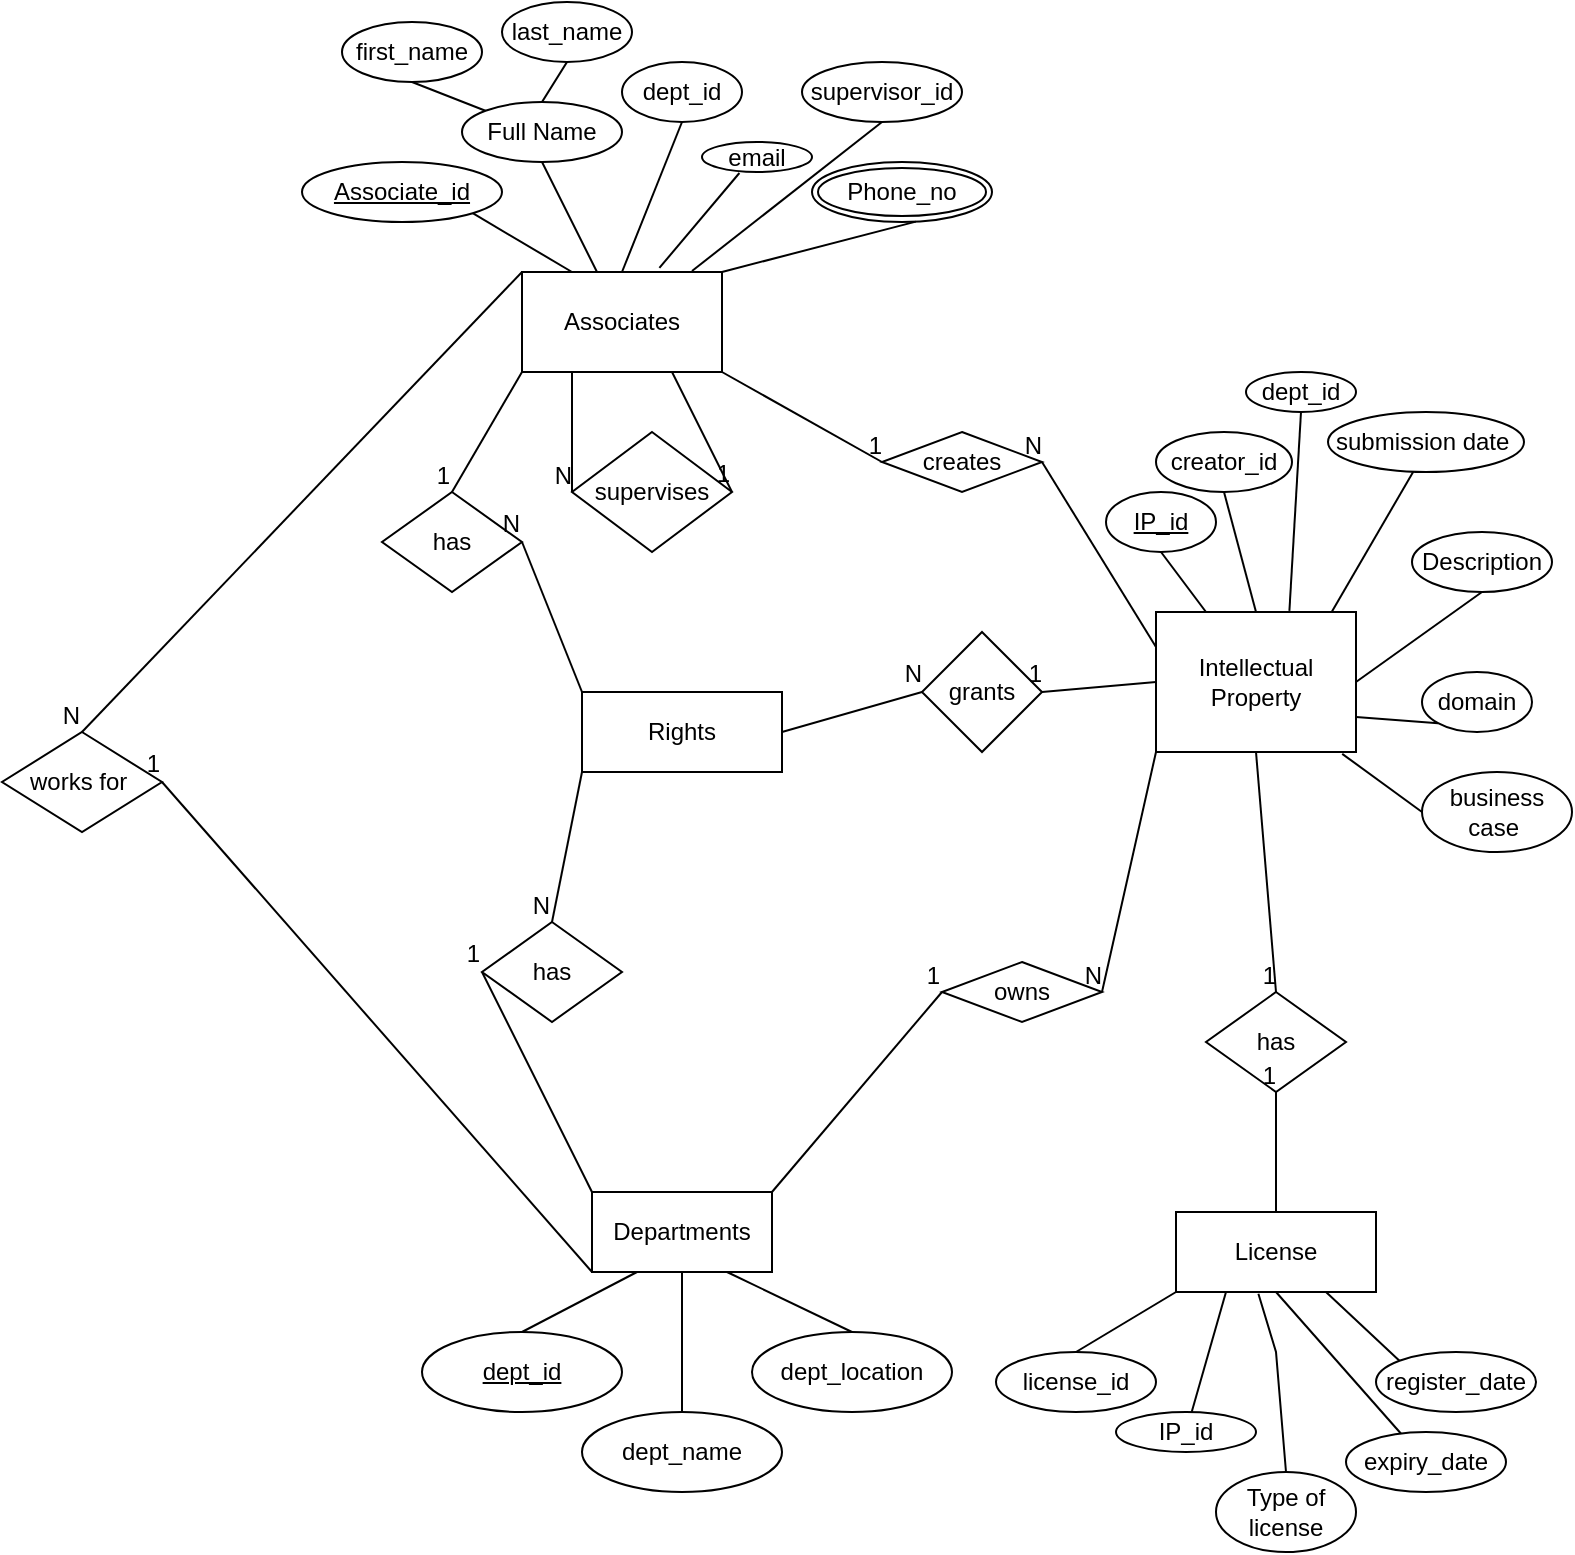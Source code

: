 <mxfile version="20.3.7" type="github">
  <diagram id="R2lEEEUBdFMjLlhIrx00" name="Page-1">
    <mxGraphModel dx="994" dy="547" grid="1" gridSize="10" guides="1" tooltips="1" connect="1" arrows="1" fold="1" page="1" pageScale="1" pageWidth="850" pageHeight="1100" math="0" shadow="0" extFonts="Permanent Marker^https://fonts.googleapis.com/css?family=Permanent+Marker">
      <root>
        <mxCell id="0" />
        <mxCell id="1" parent="0" />
        <mxCell id="IFaDQ5PGdzeJOcfDwAV1-2" value="Intellectual Property" style="whiteSpace=wrap;html=1;align=center;" vertex="1" parent="1">
          <mxGeometry x="592" y="320" width="100" height="70" as="geometry" />
        </mxCell>
        <mxCell id="IFaDQ5PGdzeJOcfDwAV1-3" value="Associates" style="whiteSpace=wrap;html=1;align=center;" vertex="1" parent="1">
          <mxGeometry x="275" y="150" width="100" height="50" as="geometry" />
        </mxCell>
        <mxCell id="IFaDQ5PGdzeJOcfDwAV1-4" value="Departments" style="whiteSpace=wrap;html=1;align=center;" vertex="1" parent="1">
          <mxGeometry x="310" y="610" width="90" height="40" as="geometry" />
        </mxCell>
        <mxCell id="IFaDQ5PGdzeJOcfDwAV1-10" value="creates" style="shape=rhombus;perimeter=rhombusPerimeter;whiteSpace=wrap;html=1;align=center;" vertex="1" parent="1">
          <mxGeometry x="455" y="230" width="80" height="30" as="geometry" />
        </mxCell>
        <mxCell id="IFaDQ5PGdzeJOcfDwAV1-14" value="" style="endArrow=none;html=1;rounded=0;exitX=0;exitY=0.25;exitDx=0;exitDy=0;entryX=1;entryY=0.5;entryDx=0;entryDy=0;" edge="1" parent="1" source="IFaDQ5PGdzeJOcfDwAV1-2" target="IFaDQ5PGdzeJOcfDwAV1-10">
          <mxGeometry relative="1" as="geometry">
            <mxPoint x="365" y="200" as="sourcePoint" />
            <mxPoint x="575" y="270" as="targetPoint" />
            <Array as="points" />
          </mxGeometry>
        </mxCell>
        <mxCell id="IFaDQ5PGdzeJOcfDwAV1-15" value="N" style="resizable=0;html=1;align=right;verticalAlign=bottom;" connectable="0" vertex="1" parent="IFaDQ5PGdzeJOcfDwAV1-14">
          <mxGeometry x="1" relative="1" as="geometry" />
        </mxCell>
        <mxCell id="IFaDQ5PGdzeJOcfDwAV1-16" value="" style="endArrow=none;html=1;rounded=0;exitX=1;exitY=1;exitDx=0;exitDy=0;entryX=0;entryY=0.5;entryDx=0;entryDy=0;" edge="1" parent="1" source="IFaDQ5PGdzeJOcfDwAV1-3" target="IFaDQ5PGdzeJOcfDwAV1-10">
          <mxGeometry relative="1" as="geometry">
            <mxPoint x="305" y="380" as="sourcePoint" />
            <mxPoint x="465" y="380" as="targetPoint" />
          </mxGeometry>
        </mxCell>
        <mxCell id="IFaDQ5PGdzeJOcfDwAV1-17" value="1" style="resizable=0;html=1;align=right;verticalAlign=bottom;" connectable="0" vertex="1" parent="IFaDQ5PGdzeJOcfDwAV1-16">
          <mxGeometry x="1" relative="1" as="geometry" />
        </mxCell>
        <mxCell id="IFaDQ5PGdzeJOcfDwAV1-26" value="works for&amp;nbsp;" style="shape=rhombus;perimeter=rhombusPerimeter;whiteSpace=wrap;html=1;align=center;" vertex="1" parent="1">
          <mxGeometry x="15" y="380" width="80" height="50" as="geometry" />
        </mxCell>
        <mxCell id="IFaDQ5PGdzeJOcfDwAV1-27" value="License" style="whiteSpace=wrap;html=1;align=center;" vertex="1" parent="1">
          <mxGeometry x="602" y="620" width="100" height="40" as="geometry" />
        </mxCell>
        <mxCell id="IFaDQ5PGdzeJOcfDwAV1-28" value="has" style="shape=rhombus;perimeter=rhombusPerimeter;whiteSpace=wrap;html=1;align=center;" vertex="1" parent="1">
          <mxGeometry x="205" y="260" width="70" height="50" as="geometry" />
        </mxCell>
        <mxCell id="IFaDQ5PGdzeJOcfDwAV1-29" value="supervises" style="shape=rhombus;perimeter=rhombusPerimeter;whiteSpace=wrap;html=1;align=center;" vertex="1" parent="1">
          <mxGeometry x="300" y="230" width="80" height="60" as="geometry" />
        </mxCell>
        <mxCell id="IFaDQ5PGdzeJOcfDwAV1-30" value="Rights" style="whiteSpace=wrap;html=1;align=center;" vertex="1" parent="1">
          <mxGeometry x="305" y="360" width="100" height="40" as="geometry" />
        </mxCell>
        <mxCell id="IFaDQ5PGdzeJOcfDwAV1-32" value="has" style="shape=rhombus;perimeter=rhombusPerimeter;whiteSpace=wrap;html=1;align=center;" vertex="1" parent="1">
          <mxGeometry x="255" y="475" width="70" height="50" as="geometry" />
        </mxCell>
        <mxCell id="IFaDQ5PGdzeJOcfDwAV1-33" value="has" style="shape=rhombus;perimeter=rhombusPerimeter;whiteSpace=wrap;html=1;align=center;" vertex="1" parent="1">
          <mxGeometry x="617" y="510" width="70" height="50" as="geometry" />
        </mxCell>
        <mxCell id="IFaDQ5PGdzeJOcfDwAV1-34" value="owns" style="shape=rhombus;perimeter=rhombusPerimeter;whiteSpace=wrap;html=1;align=center;" vertex="1" parent="1">
          <mxGeometry x="485" y="495" width="80" height="30" as="geometry" />
        </mxCell>
        <mxCell id="IFaDQ5PGdzeJOcfDwAV1-35" value="" style="endArrow=none;html=1;rounded=0;exitX=0;exitY=0;exitDx=0;exitDy=0;entryX=0.5;entryY=0;entryDx=0;entryDy=0;" edge="1" parent="1" source="IFaDQ5PGdzeJOcfDwAV1-3" target="IFaDQ5PGdzeJOcfDwAV1-26">
          <mxGeometry relative="1" as="geometry">
            <mxPoint x="25" y="290" as="sourcePoint" />
            <mxPoint x="105" y="120" as="targetPoint" />
          </mxGeometry>
        </mxCell>
        <mxCell id="IFaDQ5PGdzeJOcfDwAV1-36" value="N" style="resizable=0;html=1;align=right;verticalAlign=bottom;" connectable="0" vertex="1" parent="IFaDQ5PGdzeJOcfDwAV1-35">
          <mxGeometry x="1" relative="1" as="geometry" />
        </mxCell>
        <mxCell id="IFaDQ5PGdzeJOcfDwAV1-37" value="" style="endArrow=none;html=1;rounded=0;exitX=0;exitY=1;exitDx=0;exitDy=0;entryX=1;entryY=0.5;entryDx=0;entryDy=0;" edge="1" parent="1" source="IFaDQ5PGdzeJOcfDwAV1-4" target="IFaDQ5PGdzeJOcfDwAV1-26">
          <mxGeometry relative="1" as="geometry">
            <mxPoint x="15" y="510" as="sourcePoint" />
            <mxPoint x="95" y="620" as="targetPoint" />
          </mxGeometry>
        </mxCell>
        <mxCell id="IFaDQ5PGdzeJOcfDwAV1-38" value="1" style="resizable=0;html=1;align=right;verticalAlign=bottom;" connectable="0" vertex="1" parent="IFaDQ5PGdzeJOcfDwAV1-37">
          <mxGeometry x="1" relative="1" as="geometry" />
        </mxCell>
        <mxCell id="IFaDQ5PGdzeJOcfDwAV1-41" value="" style="endArrow=none;html=1;rounded=0;entryX=0;entryY=0.5;entryDx=0;entryDy=0;exitX=1;exitY=0;exitDx=0;exitDy=0;" edge="1" parent="1" source="IFaDQ5PGdzeJOcfDwAV1-4" target="IFaDQ5PGdzeJOcfDwAV1-34">
          <mxGeometry relative="1" as="geometry">
            <mxPoint x="495" y="610" as="sourcePoint" />
            <mxPoint x="385" y="680" as="targetPoint" />
            <Array as="points" />
          </mxGeometry>
        </mxCell>
        <mxCell id="IFaDQ5PGdzeJOcfDwAV1-42" value="1" style="resizable=0;html=1;align=right;verticalAlign=bottom;" connectable="0" vertex="1" parent="IFaDQ5PGdzeJOcfDwAV1-41">
          <mxGeometry x="1" relative="1" as="geometry" />
        </mxCell>
        <mxCell id="IFaDQ5PGdzeJOcfDwAV1-39" value="" style="endArrow=none;html=1;rounded=0;exitX=0;exitY=1;exitDx=0;exitDy=0;entryX=1;entryY=0.5;entryDx=0;entryDy=0;" edge="1" parent="1" source="IFaDQ5PGdzeJOcfDwAV1-2" target="IFaDQ5PGdzeJOcfDwAV1-34">
          <mxGeometry relative="1" as="geometry">
            <mxPoint x="585" y="460" as="sourcePoint" />
            <mxPoint x="695" y="440" as="targetPoint" />
          </mxGeometry>
        </mxCell>
        <mxCell id="IFaDQ5PGdzeJOcfDwAV1-40" value="N" style="resizable=0;html=1;align=right;verticalAlign=bottom;" connectable="0" vertex="1" parent="IFaDQ5PGdzeJOcfDwAV1-39">
          <mxGeometry x="1" relative="1" as="geometry" />
        </mxCell>
        <mxCell id="IFaDQ5PGdzeJOcfDwAV1-44" value="grants" style="shape=rhombus;perimeter=rhombusPerimeter;whiteSpace=wrap;html=1;align=center;" vertex="1" parent="1">
          <mxGeometry x="475" y="330" width="60" height="60" as="geometry" />
        </mxCell>
        <mxCell id="IFaDQ5PGdzeJOcfDwAV1-45" value="" style="endArrow=none;html=1;rounded=0;exitX=0;exitY=0.5;exitDx=0;exitDy=0;entryX=1;entryY=0.5;entryDx=0;entryDy=0;" edge="1" parent="1" source="IFaDQ5PGdzeJOcfDwAV1-2" target="IFaDQ5PGdzeJOcfDwAV1-44">
          <mxGeometry relative="1" as="geometry">
            <mxPoint x="415" y="300" as="sourcePoint" />
            <mxPoint x="605" y="370" as="targetPoint" />
            <Array as="points" />
          </mxGeometry>
        </mxCell>
        <mxCell id="IFaDQ5PGdzeJOcfDwAV1-46" value="1" style="resizable=0;html=1;align=right;verticalAlign=bottom;" connectable="0" vertex="1" parent="IFaDQ5PGdzeJOcfDwAV1-45">
          <mxGeometry x="1" relative="1" as="geometry" />
        </mxCell>
        <mxCell id="IFaDQ5PGdzeJOcfDwAV1-47" value="" style="endArrow=none;html=1;rounded=0;entryX=0;entryY=0.5;entryDx=0;entryDy=0;exitX=1;exitY=0.5;exitDx=0;exitDy=0;" edge="1" parent="1" source="IFaDQ5PGdzeJOcfDwAV1-30" target="IFaDQ5PGdzeJOcfDwAV1-44">
          <mxGeometry relative="1" as="geometry">
            <mxPoint x="435" y="260" as="sourcePoint" />
            <mxPoint x="435" y="400" as="targetPoint" />
            <Array as="points" />
          </mxGeometry>
        </mxCell>
        <mxCell id="IFaDQ5PGdzeJOcfDwAV1-48" value="N" style="resizable=0;html=1;align=right;verticalAlign=bottom;" connectable="0" vertex="1" parent="IFaDQ5PGdzeJOcfDwAV1-47">
          <mxGeometry x="1" relative="1" as="geometry" />
        </mxCell>
        <mxCell id="IFaDQ5PGdzeJOcfDwAV1-49" value="" style="endArrow=none;html=1;rounded=0;entryX=0.5;entryY=0;entryDx=0;entryDy=0;exitX=0;exitY=1;exitDx=0;exitDy=0;" edge="1" parent="1" source="IFaDQ5PGdzeJOcfDwAV1-3" target="IFaDQ5PGdzeJOcfDwAV1-28">
          <mxGeometry relative="1" as="geometry">
            <mxPoint x="375" y="210" as="sourcePoint" />
            <mxPoint x="295" y="170" as="targetPoint" />
          </mxGeometry>
        </mxCell>
        <mxCell id="IFaDQ5PGdzeJOcfDwAV1-50" value="1" style="resizable=0;html=1;align=right;verticalAlign=bottom;" connectable="0" vertex="1" parent="IFaDQ5PGdzeJOcfDwAV1-49">
          <mxGeometry x="1" relative="1" as="geometry" />
        </mxCell>
        <mxCell id="IFaDQ5PGdzeJOcfDwAV1-53" value="" style="endArrow=none;html=1;rounded=0;exitX=0;exitY=0;exitDx=0;exitDy=0;entryX=0;entryY=0.5;entryDx=0;entryDy=0;" edge="1" parent="1" source="IFaDQ5PGdzeJOcfDwAV1-4" target="IFaDQ5PGdzeJOcfDwAV1-32">
          <mxGeometry relative="1" as="geometry">
            <mxPoint x="325" y="620" as="sourcePoint" />
            <mxPoint x="355" y="620" as="targetPoint" />
            <Array as="points" />
          </mxGeometry>
        </mxCell>
        <mxCell id="IFaDQ5PGdzeJOcfDwAV1-54" value="1" style="resizable=0;html=1;align=right;verticalAlign=bottom;" connectable="0" vertex="1" parent="IFaDQ5PGdzeJOcfDwAV1-53">
          <mxGeometry x="1" relative="1" as="geometry" />
        </mxCell>
        <mxCell id="IFaDQ5PGdzeJOcfDwAV1-56" value="" style="endArrow=none;html=1;rounded=0;exitX=0;exitY=1;exitDx=0;exitDy=0;entryX=0.5;entryY=0;entryDx=0;entryDy=0;" edge="1" parent="1" source="IFaDQ5PGdzeJOcfDwAV1-30" target="IFaDQ5PGdzeJOcfDwAV1-32">
          <mxGeometry relative="1" as="geometry">
            <mxPoint x="405" y="490" as="sourcePoint" />
            <mxPoint x="245" y="430" as="targetPoint" />
          </mxGeometry>
        </mxCell>
        <mxCell id="IFaDQ5PGdzeJOcfDwAV1-57" value="N" style="resizable=0;html=1;align=right;verticalAlign=bottom;" connectable="0" vertex="1" parent="IFaDQ5PGdzeJOcfDwAV1-56">
          <mxGeometry x="1" relative="1" as="geometry" />
        </mxCell>
        <mxCell id="IFaDQ5PGdzeJOcfDwAV1-58" value="" style="endArrow=none;html=1;rounded=0;exitX=0;exitY=0;exitDx=0;exitDy=0;entryX=1;entryY=0.5;entryDx=0;entryDy=0;" edge="1" parent="1" source="IFaDQ5PGdzeJOcfDwAV1-30" target="IFaDQ5PGdzeJOcfDwAV1-28">
          <mxGeometry relative="1" as="geometry">
            <mxPoint x="155" y="320" as="sourcePoint" />
            <mxPoint x="365" y="310" as="targetPoint" />
          </mxGeometry>
        </mxCell>
        <mxCell id="IFaDQ5PGdzeJOcfDwAV1-59" value="N" style="resizable=0;html=1;align=right;verticalAlign=bottom;" connectable="0" vertex="1" parent="IFaDQ5PGdzeJOcfDwAV1-58">
          <mxGeometry x="1" relative="1" as="geometry" />
        </mxCell>
        <mxCell id="IFaDQ5PGdzeJOcfDwAV1-69" value="" style="endArrow=none;html=1;rounded=0;entryX=0;entryY=0.5;entryDx=0;entryDy=0;exitX=0.25;exitY=1;exitDx=0;exitDy=0;" edge="1" parent="1" source="IFaDQ5PGdzeJOcfDwAV1-3" target="IFaDQ5PGdzeJOcfDwAV1-29">
          <mxGeometry relative="1" as="geometry">
            <mxPoint x="425" y="220" as="sourcePoint" />
            <mxPoint x="475" y="250" as="targetPoint" />
          </mxGeometry>
        </mxCell>
        <mxCell id="IFaDQ5PGdzeJOcfDwAV1-70" value="N" style="resizable=0;html=1;align=right;verticalAlign=bottom;" connectable="0" vertex="1" parent="IFaDQ5PGdzeJOcfDwAV1-69">
          <mxGeometry x="1" relative="1" as="geometry" />
        </mxCell>
        <mxCell id="IFaDQ5PGdzeJOcfDwAV1-71" value="" style="endArrow=none;html=1;rounded=0;exitX=0.75;exitY=1;exitDx=0;exitDy=0;entryX=1;entryY=0.5;entryDx=0;entryDy=0;" edge="1" parent="1" source="IFaDQ5PGdzeJOcfDwAV1-3" target="IFaDQ5PGdzeJOcfDwAV1-29">
          <mxGeometry relative="1" as="geometry">
            <mxPoint x="390" y="220" as="sourcePoint" />
            <mxPoint x="550" y="220" as="targetPoint" />
          </mxGeometry>
        </mxCell>
        <mxCell id="IFaDQ5PGdzeJOcfDwAV1-72" value="1" style="resizable=0;html=1;align=right;verticalAlign=bottom;" connectable="0" vertex="1" parent="IFaDQ5PGdzeJOcfDwAV1-71">
          <mxGeometry x="1" relative="1" as="geometry" />
        </mxCell>
        <mxCell id="IFaDQ5PGdzeJOcfDwAV1-74" value="" style="endArrow=none;html=1;rounded=0;exitX=0.5;exitY=1;exitDx=0;exitDy=0;entryX=0.5;entryY=0;entryDx=0;entryDy=0;" edge="1" parent="1" source="IFaDQ5PGdzeJOcfDwAV1-2" target="IFaDQ5PGdzeJOcfDwAV1-33">
          <mxGeometry relative="1" as="geometry">
            <mxPoint x="645" y="470" as="sourcePoint" />
            <mxPoint x="805" y="470" as="targetPoint" />
          </mxGeometry>
        </mxCell>
        <mxCell id="IFaDQ5PGdzeJOcfDwAV1-75" value="1" style="resizable=0;html=1;align=right;verticalAlign=bottom;" connectable="0" vertex="1" parent="IFaDQ5PGdzeJOcfDwAV1-74">
          <mxGeometry x="1" relative="1" as="geometry" />
        </mxCell>
        <mxCell id="IFaDQ5PGdzeJOcfDwAV1-76" value="" style="endArrow=none;html=1;rounded=0;entryX=0.5;entryY=1;entryDx=0;entryDy=0;exitX=0.5;exitY=0;exitDx=0;exitDy=0;" edge="1" parent="1" source="IFaDQ5PGdzeJOcfDwAV1-27" target="IFaDQ5PGdzeJOcfDwAV1-33">
          <mxGeometry relative="1" as="geometry">
            <mxPoint x="505" y="620" as="sourcePoint" />
            <mxPoint x="665" y="620" as="targetPoint" />
          </mxGeometry>
        </mxCell>
        <mxCell id="IFaDQ5PGdzeJOcfDwAV1-77" value="1" style="resizable=0;html=1;align=right;verticalAlign=bottom;" connectable="0" vertex="1" parent="IFaDQ5PGdzeJOcfDwAV1-76">
          <mxGeometry x="1" relative="1" as="geometry" />
        </mxCell>
        <mxCell id="IFaDQ5PGdzeJOcfDwAV1-78" value="Associate_id" style="ellipse;whiteSpace=wrap;html=1;align=center;fontStyle=4;" vertex="1" parent="1">
          <mxGeometry x="165" y="95" width="100" height="30" as="geometry" />
        </mxCell>
        <mxCell id="IFaDQ5PGdzeJOcfDwAV1-81" value="" style="endArrow=none;html=1;rounded=0;exitX=1;exitY=1;exitDx=0;exitDy=0;entryX=0.25;entryY=0;entryDx=0;entryDy=0;" edge="1" parent="1" source="IFaDQ5PGdzeJOcfDwAV1-78" target="IFaDQ5PGdzeJOcfDwAV1-3">
          <mxGeometry relative="1" as="geometry">
            <mxPoint x="300" y="90" as="sourcePoint" />
            <mxPoint x="305" y="130" as="targetPoint" />
          </mxGeometry>
        </mxCell>
        <mxCell id="IFaDQ5PGdzeJOcfDwAV1-83" value="Phone_no" style="ellipse;shape=doubleEllipse;margin=3;whiteSpace=wrap;html=1;align=center;" vertex="1" parent="1">
          <mxGeometry x="420" y="95" width="90" height="30" as="geometry" />
        </mxCell>
        <mxCell id="IFaDQ5PGdzeJOcfDwAV1-84" value="" style="endArrow=none;html=1;rounded=0;entryX=0.577;entryY=0.994;entryDx=0;entryDy=0;entryPerimeter=0;exitX=1;exitY=0;exitDx=0;exitDy=0;" edge="1" parent="1" source="IFaDQ5PGdzeJOcfDwAV1-3" target="IFaDQ5PGdzeJOcfDwAV1-83">
          <mxGeometry relative="1" as="geometry">
            <mxPoint x="300" y="110" as="sourcePoint" />
            <mxPoint x="460" y="110" as="targetPoint" />
          </mxGeometry>
        </mxCell>
        <mxCell id="IFaDQ5PGdzeJOcfDwAV1-85" value="Full Name" style="ellipse;whiteSpace=wrap;html=1;align=center;" vertex="1" parent="1">
          <mxGeometry x="245" y="65" width="80" height="30" as="geometry" />
        </mxCell>
        <mxCell id="IFaDQ5PGdzeJOcfDwAV1-87" value="" style="endArrow=none;html=1;rounded=0;entryX=0.5;entryY=1;entryDx=0;entryDy=0;" edge="1" parent="1" source="IFaDQ5PGdzeJOcfDwAV1-3" target="IFaDQ5PGdzeJOcfDwAV1-85">
          <mxGeometry relative="1" as="geometry">
            <mxPoint x="315" y="270" as="sourcePoint" />
            <mxPoint x="475" y="270" as="targetPoint" />
          </mxGeometry>
        </mxCell>
        <mxCell id="IFaDQ5PGdzeJOcfDwAV1-88" value="last_name" style="ellipse;whiteSpace=wrap;html=1;align=center;" vertex="1" parent="1">
          <mxGeometry x="265" y="15" width="65" height="30" as="geometry" />
        </mxCell>
        <mxCell id="IFaDQ5PGdzeJOcfDwAV1-89" value="first_name" style="ellipse;whiteSpace=wrap;html=1;align=center;" vertex="1" parent="1">
          <mxGeometry x="185" y="25" width="70" height="30" as="geometry" />
        </mxCell>
        <mxCell id="IFaDQ5PGdzeJOcfDwAV1-90" value="" style="endArrow=none;html=1;rounded=0;entryX=0.5;entryY=1;entryDx=0;entryDy=0;exitX=0.5;exitY=0;exitDx=0;exitDy=0;" edge="1" parent="1" source="IFaDQ5PGdzeJOcfDwAV1-85" target="IFaDQ5PGdzeJOcfDwAV1-88">
          <mxGeometry relative="1" as="geometry">
            <mxPoint x="315" y="275" as="sourcePoint" />
            <mxPoint x="475" y="275" as="targetPoint" />
          </mxGeometry>
        </mxCell>
        <mxCell id="IFaDQ5PGdzeJOcfDwAV1-91" value="" style="endArrow=none;html=1;rounded=0;entryX=0;entryY=0;entryDx=0;entryDy=0;exitX=0.5;exitY=1;exitDx=0;exitDy=0;" edge="1" parent="1" source="IFaDQ5PGdzeJOcfDwAV1-89" target="IFaDQ5PGdzeJOcfDwAV1-85">
          <mxGeometry relative="1" as="geometry">
            <mxPoint x="35" y="65" as="sourcePoint" />
            <mxPoint x="195" y="65" as="targetPoint" />
          </mxGeometry>
        </mxCell>
        <mxCell id="IFaDQ5PGdzeJOcfDwAV1-92" style="edgeStyle=none;rounded=0;orthogonalLoop=1;jettySize=auto;html=1;exitX=0.5;exitY=0;exitDx=0;exitDy=0;" edge="1" parent="1">
          <mxGeometry relative="1" as="geometry">
            <mxPoint x="215" y="100" as="sourcePoint" />
            <mxPoint x="215" y="100" as="targetPoint" />
          </mxGeometry>
        </mxCell>
        <mxCell id="IFaDQ5PGdzeJOcfDwAV1-93" value="dept_id" style="ellipse;whiteSpace=wrap;html=1;align=center;" vertex="1" parent="1">
          <mxGeometry x="325" y="45" width="60" height="30" as="geometry" />
        </mxCell>
        <mxCell id="IFaDQ5PGdzeJOcfDwAV1-95" value="" style="endArrow=none;html=1;rounded=0;entryX=0.5;entryY=1;entryDx=0;entryDy=0;exitX=0.5;exitY=0;exitDx=0;exitDy=0;" edge="1" parent="1" source="IFaDQ5PGdzeJOcfDwAV1-3" target="IFaDQ5PGdzeJOcfDwAV1-93">
          <mxGeometry relative="1" as="geometry">
            <mxPoint x="325" y="115" as="sourcePoint" />
            <mxPoint x="405" y="115" as="targetPoint" />
            <Array as="points" />
          </mxGeometry>
        </mxCell>
        <mxCell id="IFaDQ5PGdzeJOcfDwAV1-96" value="email" style="ellipse;whiteSpace=wrap;html=1;align=center;" vertex="1" parent="1">
          <mxGeometry x="365" y="85" width="55" height="15" as="geometry" />
        </mxCell>
        <mxCell id="IFaDQ5PGdzeJOcfDwAV1-97" value="" style="endArrow=none;html=1;rounded=0;exitX=0.687;exitY=-0.041;exitDx=0;exitDy=0;exitPerimeter=0;entryX=0.34;entryY=1.033;entryDx=0;entryDy=0;entryPerimeter=0;" edge="1" parent="1" source="IFaDQ5PGdzeJOcfDwAV1-3" target="IFaDQ5PGdzeJOcfDwAV1-96">
          <mxGeometry relative="1" as="geometry">
            <mxPoint x="395" y="74.5" as="sourcePoint" />
            <mxPoint x="555" y="74.5" as="targetPoint" />
          </mxGeometry>
        </mxCell>
        <mxCell id="IFaDQ5PGdzeJOcfDwAV1-99" value="supervisor_id" style="ellipse;whiteSpace=wrap;html=1;align=center;" vertex="1" parent="1">
          <mxGeometry x="415" y="45" width="80" height="30" as="geometry" />
        </mxCell>
        <mxCell id="IFaDQ5PGdzeJOcfDwAV1-100" value="" style="endArrow=none;html=1;rounded=0;exitX=0.85;exitY=-0.01;exitDx=0;exitDy=0;exitPerimeter=0;entryX=0.5;entryY=1;entryDx=0;entryDy=0;" edge="1" parent="1" source="IFaDQ5PGdzeJOcfDwAV1-3" target="IFaDQ5PGdzeJOcfDwAV1-99">
          <mxGeometry relative="1" as="geometry">
            <mxPoint x="485" y="60" as="sourcePoint" />
            <mxPoint x="645" y="60" as="targetPoint" />
          </mxGeometry>
        </mxCell>
        <mxCell id="IFaDQ5PGdzeJOcfDwAV1-104" value="dept_location" style="ellipse;whiteSpace=wrap;html=1;align=center;" vertex="1" parent="1">
          <mxGeometry x="390" y="680" width="100" height="40" as="geometry" />
        </mxCell>
        <mxCell id="IFaDQ5PGdzeJOcfDwAV1-105" value="dept_name" style="ellipse;whiteSpace=wrap;html=1;align=center;" vertex="1" parent="1">
          <mxGeometry x="305" y="720" width="100" height="40" as="geometry" />
        </mxCell>
        <mxCell id="IFaDQ5PGdzeJOcfDwAV1-107" value="dept_id" style="ellipse;whiteSpace=wrap;html=1;align=center;fontStyle=4;" vertex="1" parent="1">
          <mxGeometry x="225" y="680" width="100" height="40" as="geometry" />
        </mxCell>
        <mxCell id="IFaDQ5PGdzeJOcfDwAV1-108" style="edgeStyle=none;rounded=0;orthogonalLoop=1;jettySize=auto;html=1;exitX=0.5;exitY=1;exitDx=0;exitDy=0;" edge="1" parent="1" source="IFaDQ5PGdzeJOcfDwAV1-105" target="IFaDQ5PGdzeJOcfDwAV1-105">
          <mxGeometry relative="1" as="geometry" />
        </mxCell>
        <mxCell id="IFaDQ5PGdzeJOcfDwAV1-109" value="" style="endArrow=none;html=1;rounded=0;entryX=0.25;entryY=1;entryDx=0;entryDy=0;exitX=0.5;exitY=0;exitDx=0;exitDy=0;" edge="1" parent="1" source="IFaDQ5PGdzeJOcfDwAV1-107" target="IFaDQ5PGdzeJOcfDwAV1-4">
          <mxGeometry relative="1" as="geometry">
            <mxPoint x="275" y="700" as="sourcePoint" />
            <mxPoint x="475" y="620" as="targetPoint" />
          </mxGeometry>
        </mxCell>
        <mxCell id="IFaDQ5PGdzeJOcfDwAV1-110" value="" style="endArrow=none;html=1;rounded=0;entryX=0.5;entryY=1;entryDx=0;entryDy=0;exitX=0.5;exitY=0;exitDx=0;exitDy=0;" edge="1" parent="1" source="IFaDQ5PGdzeJOcfDwAV1-105" target="IFaDQ5PGdzeJOcfDwAV1-4">
          <mxGeometry relative="1" as="geometry">
            <mxPoint x="185" y="810" as="sourcePoint" />
            <mxPoint x="345" y="810" as="targetPoint" />
          </mxGeometry>
        </mxCell>
        <mxCell id="IFaDQ5PGdzeJOcfDwAV1-111" value="" style="endArrow=none;html=1;rounded=0;entryX=0.5;entryY=0;entryDx=0;entryDy=0;exitX=0.75;exitY=1;exitDx=0;exitDy=0;" edge="1" parent="1" source="IFaDQ5PGdzeJOcfDwAV1-4" target="IFaDQ5PGdzeJOcfDwAV1-104">
          <mxGeometry relative="1" as="geometry">
            <mxPoint x="315" y="620" as="sourcePoint" />
            <mxPoint x="475" y="620" as="targetPoint" />
          </mxGeometry>
        </mxCell>
        <mxCell id="IFaDQ5PGdzeJOcfDwAV1-112" value="license_id" style="ellipse;whiteSpace=wrap;html=1;align=center;" vertex="1" parent="1">
          <mxGeometry x="512" y="690" width="80" height="30" as="geometry" />
        </mxCell>
        <mxCell id="IFaDQ5PGdzeJOcfDwAV1-113" value="IP_id" style="ellipse;whiteSpace=wrap;html=1;align=center;" vertex="1" parent="1">
          <mxGeometry x="572" y="720" width="70" height="20" as="geometry" />
        </mxCell>
        <mxCell id="IFaDQ5PGdzeJOcfDwAV1-114" value="register_date" style="ellipse;whiteSpace=wrap;html=1;align=center;" vertex="1" parent="1">
          <mxGeometry x="702" y="690" width="80" height="30" as="geometry" />
        </mxCell>
        <mxCell id="IFaDQ5PGdzeJOcfDwAV1-115" value="expiry_date" style="ellipse;whiteSpace=wrap;html=1;align=center;" vertex="1" parent="1">
          <mxGeometry x="687" y="730" width="80" height="30" as="geometry" />
        </mxCell>
        <mxCell id="IFaDQ5PGdzeJOcfDwAV1-116" value="Type of license" style="ellipse;whiteSpace=wrap;html=1;align=center;" vertex="1" parent="1">
          <mxGeometry x="622" y="750" width="70" height="40" as="geometry" />
        </mxCell>
        <mxCell id="IFaDQ5PGdzeJOcfDwAV1-117" value="" style="endArrow=none;html=1;rounded=0;entryX=0;entryY=1;entryDx=0;entryDy=0;exitX=0.5;exitY=0;exitDx=0;exitDy=0;" edge="1" parent="1" source="IFaDQ5PGdzeJOcfDwAV1-112" target="IFaDQ5PGdzeJOcfDwAV1-27">
          <mxGeometry relative="1" as="geometry">
            <mxPoint x="512" y="699.5" as="sourcePoint" />
            <mxPoint x="672" y="699.5" as="targetPoint" />
          </mxGeometry>
        </mxCell>
        <mxCell id="IFaDQ5PGdzeJOcfDwAV1-118" value="" style="endArrow=none;html=1;rounded=0;entryX=0.25;entryY=1;entryDx=0;entryDy=0;" edge="1" parent="1" source="IFaDQ5PGdzeJOcfDwAV1-113" target="IFaDQ5PGdzeJOcfDwAV1-27">
          <mxGeometry relative="1" as="geometry">
            <mxPoint x="592" y="699.5" as="sourcePoint" />
            <mxPoint x="752" y="699.5" as="targetPoint" />
          </mxGeometry>
        </mxCell>
        <mxCell id="IFaDQ5PGdzeJOcfDwAV1-119" value="" style="endArrow=none;html=1;rounded=0;entryX=0;entryY=0;entryDx=0;entryDy=0;exitX=0.75;exitY=1;exitDx=0;exitDy=0;" edge="1" parent="1" source="IFaDQ5PGdzeJOcfDwAV1-27" target="IFaDQ5PGdzeJOcfDwAV1-114">
          <mxGeometry relative="1" as="geometry">
            <mxPoint x="582" y="760" as="sourcePoint" />
            <mxPoint x="742" y="760" as="targetPoint" />
          </mxGeometry>
        </mxCell>
        <mxCell id="IFaDQ5PGdzeJOcfDwAV1-120" value="" style="endArrow=none;html=1;rounded=0;entryX=0.5;entryY=1;entryDx=0;entryDy=0;" edge="1" parent="1" source="IFaDQ5PGdzeJOcfDwAV1-115" target="IFaDQ5PGdzeJOcfDwAV1-27">
          <mxGeometry relative="1" as="geometry">
            <mxPoint x="602" y="770" as="sourcePoint" />
            <mxPoint x="762" y="770" as="targetPoint" />
          </mxGeometry>
        </mxCell>
        <mxCell id="IFaDQ5PGdzeJOcfDwAV1-121" value="" style="endArrow=none;html=1;rounded=0;entryX=0.412;entryY=1.021;entryDx=0;entryDy=0;entryPerimeter=0;exitX=0.5;exitY=0;exitDx=0;exitDy=0;" edge="1" parent="1" source="IFaDQ5PGdzeJOcfDwAV1-116" target="IFaDQ5PGdzeJOcfDwAV1-27">
          <mxGeometry relative="1" as="geometry">
            <mxPoint x="682" y="800" as="sourcePoint" />
            <mxPoint x="702" y="840" as="targetPoint" />
            <Array as="points">
              <mxPoint x="652" y="690" />
            </Array>
          </mxGeometry>
        </mxCell>
        <mxCell id="IFaDQ5PGdzeJOcfDwAV1-122" value="creator_id" style="ellipse;whiteSpace=wrap;html=1;align=center;" vertex="1" parent="1">
          <mxGeometry x="592" y="230" width="68" height="30" as="geometry" />
        </mxCell>
        <mxCell id="IFaDQ5PGdzeJOcfDwAV1-123" value="dept_id" style="ellipse;whiteSpace=wrap;html=1;align=center;" vertex="1" parent="1">
          <mxGeometry x="637" y="200" width="55" height="20" as="geometry" />
        </mxCell>
        <mxCell id="IFaDQ5PGdzeJOcfDwAV1-126" value="IP_id" style="ellipse;whiteSpace=wrap;html=1;align=center;fontStyle=4;" vertex="1" parent="1">
          <mxGeometry x="567" y="260" width="55" height="30" as="geometry" />
        </mxCell>
        <mxCell id="IFaDQ5PGdzeJOcfDwAV1-127" value="submission date&amp;nbsp;" style="ellipse;whiteSpace=wrap;html=1;align=center;" vertex="1" parent="1">
          <mxGeometry x="678" y="220" width="98" height="30" as="geometry" />
        </mxCell>
        <mxCell id="IFaDQ5PGdzeJOcfDwAV1-128" value="Description" style="ellipse;whiteSpace=wrap;html=1;align=center;" vertex="1" parent="1">
          <mxGeometry x="720" y="280" width="70" height="30" as="geometry" />
        </mxCell>
        <mxCell id="IFaDQ5PGdzeJOcfDwAV1-129" value="domain" style="ellipse;whiteSpace=wrap;html=1;align=center;" vertex="1" parent="1">
          <mxGeometry x="725" y="350" width="55" height="30" as="geometry" />
        </mxCell>
        <mxCell id="IFaDQ5PGdzeJOcfDwAV1-130" value="business case&amp;nbsp;" style="ellipse;whiteSpace=wrap;html=1;align=center;" vertex="1" parent="1">
          <mxGeometry x="725" y="400" width="75" height="40" as="geometry" />
        </mxCell>
        <mxCell id="IFaDQ5PGdzeJOcfDwAV1-131" value="" style="endArrow=none;html=1;rounded=0;entryX=0.25;entryY=0;entryDx=0;entryDy=0;exitX=0.5;exitY=1;exitDx=0;exitDy=0;" edge="1" parent="1" source="IFaDQ5PGdzeJOcfDwAV1-126" target="IFaDQ5PGdzeJOcfDwAV1-2">
          <mxGeometry relative="1" as="geometry">
            <mxPoint x="485" y="309" as="sourcePoint" />
            <mxPoint x="645" y="309" as="targetPoint" />
          </mxGeometry>
        </mxCell>
        <mxCell id="IFaDQ5PGdzeJOcfDwAV1-132" value="" style="endArrow=none;html=1;rounded=0;entryX=0.5;entryY=0;entryDx=0;entryDy=0;exitX=0.5;exitY=1;exitDx=0;exitDy=0;" edge="1" parent="1" source="IFaDQ5PGdzeJOcfDwAV1-122" target="IFaDQ5PGdzeJOcfDwAV1-2">
          <mxGeometry relative="1" as="geometry">
            <mxPoint x="592" y="140" as="sourcePoint" />
            <mxPoint x="752" y="140" as="targetPoint" />
          </mxGeometry>
        </mxCell>
        <mxCell id="IFaDQ5PGdzeJOcfDwAV1-133" value="" style="endArrow=none;html=1;rounded=0;exitX=0.5;exitY=1;exitDx=0;exitDy=0;entryX=0.667;entryY=-0.008;entryDx=0;entryDy=0;entryPerimeter=0;" edge="1" parent="1" source="IFaDQ5PGdzeJOcfDwAV1-123" target="IFaDQ5PGdzeJOcfDwAV1-2">
          <mxGeometry relative="1" as="geometry">
            <mxPoint x="512" y="125" as="sourcePoint" />
            <mxPoint x="672" y="320" as="targetPoint" />
          </mxGeometry>
        </mxCell>
        <mxCell id="IFaDQ5PGdzeJOcfDwAV1-136" value="" style="endArrow=none;html=1;rounded=0;entryX=0.435;entryY=0.996;entryDx=0;entryDy=0;entryPerimeter=0;exitX=0.877;exitY=0.003;exitDx=0;exitDy=0;exitPerimeter=0;" edge="1" parent="1" source="IFaDQ5PGdzeJOcfDwAV1-2" target="IFaDQ5PGdzeJOcfDwAV1-127">
          <mxGeometry relative="1" as="geometry">
            <mxPoint x="592" y="124" as="sourcePoint" />
            <mxPoint x="752" y="124" as="targetPoint" />
          </mxGeometry>
        </mxCell>
        <mxCell id="IFaDQ5PGdzeJOcfDwAV1-138" value="" style="endArrow=none;html=1;rounded=0;entryX=0.5;entryY=1;entryDx=0;entryDy=0;exitX=1;exitY=0.5;exitDx=0;exitDy=0;" edge="1" parent="1" source="IFaDQ5PGdzeJOcfDwAV1-2" target="IFaDQ5PGdzeJOcfDwAV1-128">
          <mxGeometry relative="1" as="geometry">
            <mxPoint x="687" y="190" as="sourcePoint" />
            <mxPoint x="847" y="190" as="targetPoint" />
          </mxGeometry>
        </mxCell>
        <mxCell id="IFaDQ5PGdzeJOcfDwAV1-139" value="" style="endArrow=none;html=1;rounded=0;exitX=1;exitY=0.75;exitDx=0;exitDy=0;entryX=0;entryY=1;entryDx=0;entryDy=0;" edge="1" parent="1" source="IFaDQ5PGdzeJOcfDwAV1-2" target="IFaDQ5PGdzeJOcfDwAV1-129">
          <mxGeometry relative="1" as="geometry">
            <mxPoint x="672.5" y="460" as="sourcePoint" />
            <mxPoint x="832.5" y="460" as="targetPoint" />
          </mxGeometry>
        </mxCell>
        <mxCell id="IFaDQ5PGdzeJOcfDwAV1-140" value="" style="endArrow=none;html=1;rounded=0;exitX=0.931;exitY=1.013;exitDx=0;exitDy=0;exitPerimeter=0;entryX=0;entryY=0.5;entryDx=0;entryDy=0;" edge="1" parent="1" source="IFaDQ5PGdzeJOcfDwAV1-2" target="IFaDQ5PGdzeJOcfDwAV1-130">
          <mxGeometry relative="1" as="geometry">
            <mxPoint x="692" y="495" as="sourcePoint" />
            <mxPoint x="852" y="495" as="targetPoint" />
          </mxGeometry>
        </mxCell>
      </root>
    </mxGraphModel>
  </diagram>
</mxfile>
